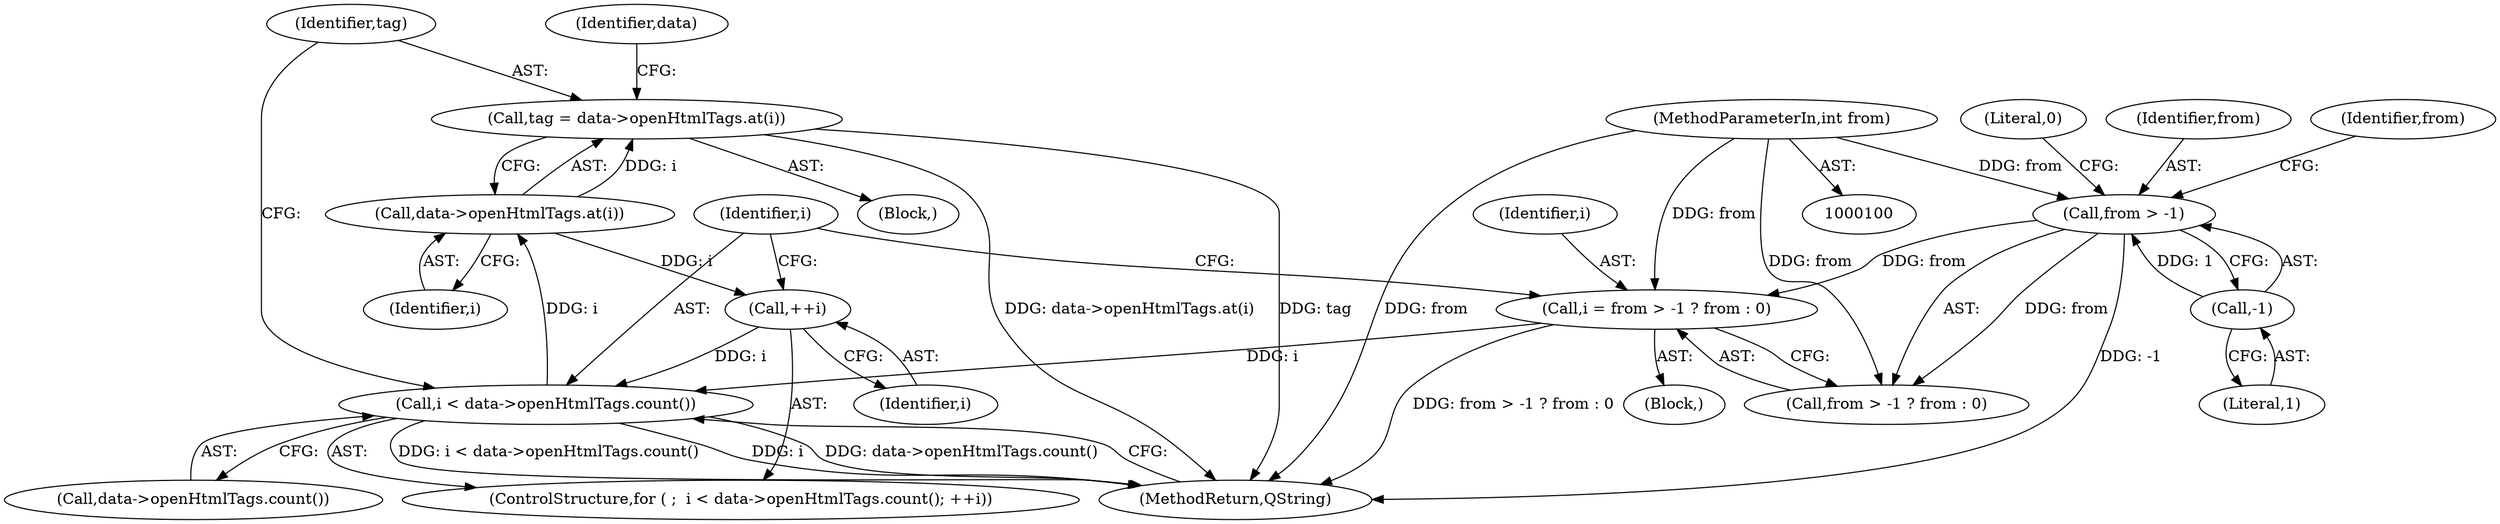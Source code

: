 digraph "0_kde_6a7f59ee1b9dbc6e5cf9e5f3b306504d02b73ef0_0@API" {
"1000123" [label="(Call,tag = data->openHtmlTags.at(i))"];
"1000125" [label="(Call,data->openHtmlTags.at(i))"];
"1000117" [label="(Call,i < data->openHtmlTags.count())"];
"1000107" [label="(Call,i = from > -1 ? from : 0)"];
"1000110" [label="(Call,from > -1)"];
"1000102" [label="(MethodParameterIn,int from)"];
"1000112" [label="(Call,-1)"];
"1000120" [label="(Call,++i)"];
"1000102" [label="(MethodParameterIn,int from)"];
"1000118" [label="(Identifier,i)"];
"1000125" [label="(Call,data->openHtmlTags.at(i))"];
"1000113" [label="(Literal,1)"];
"1000111" [label="(Identifier,from)"];
"1000103" [label="(Block,)"];
"1000110" [label="(Call,from > -1)"];
"1000144" [label="(MethodReturn,QString)"];
"1000119" [label="(Call,data->openHtmlTags.count())"];
"1000116" [label="(ControlStructure,for ( ;  i < data->openHtmlTags.count(); ++i))"];
"1000114" [label="(Identifier,from)"];
"1000115" [label="(Literal,0)"];
"1000123" [label="(Call,tag = data->openHtmlTags.at(i))"];
"1000122" [label="(Block,)"];
"1000120" [label="(Call,++i)"];
"1000109" [label="(Call,from > -1 ? from : 0)"];
"1000126" [label="(Identifier,i)"];
"1000107" [label="(Call,i = from > -1 ? from : 0)"];
"1000129" [label="(Identifier,data)"];
"1000124" [label="(Identifier,tag)"];
"1000121" [label="(Identifier,i)"];
"1000117" [label="(Call,i < data->openHtmlTags.count())"];
"1000108" [label="(Identifier,i)"];
"1000112" [label="(Call,-1)"];
"1000123" -> "1000122"  [label="AST: "];
"1000123" -> "1000125"  [label="CFG: "];
"1000124" -> "1000123"  [label="AST: "];
"1000125" -> "1000123"  [label="AST: "];
"1000129" -> "1000123"  [label="CFG: "];
"1000123" -> "1000144"  [label="DDG: data->openHtmlTags.at(i)"];
"1000123" -> "1000144"  [label="DDG: tag"];
"1000125" -> "1000123"  [label="DDG: i"];
"1000125" -> "1000126"  [label="CFG: "];
"1000126" -> "1000125"  [label="AST: "];
"1000125" -> "1000120"  [label="DDG: i"];
"1000117" -> "1000125"  [label="DDG: i"];
"1000117" -> "1000116"  [label="AST: "];
"1000117" -> "1000119"  [label="CFG: "];
"1000118" -> "1000117"  [label="AST: "];
"1000119" -> "1000117"  [label="AST: "];
"1000124" -> "1000117"  [label="CFG: "];
"1000144" -> "1000117"  [label="CFG: "];
"1000117" -> "1000144"  [label="DDG: i < data->openHtmlTags.count()"];
"1000117" -> "1000144"  [label="DDG: i"];
"1000117" -> "1000144"  [label="DDG: data->openHtmlTags.count()"];
"1000107" -> "1000117"  [label="DDG: i"];
"1000120" -> "1000117"  [label="DDG: i"];
"1000107" -> "1000103"  [label="AST: "];
"1000107" -> "1000109"  [label="CFG: "];
"1000108" -> "1000107"  [label="AST: "];
"1000109" -> "1000107"  [label="AST: "];
"1000118" -> "1000107"  [label="CFG: "];
"1000107" -> "1000144"  [label="DDG: from > -1 ? from : 0"];
"1000110" -> "1000107"  [label="DDG: from"];
"1000102" -> "1000107"  [label="DDG: from"];
"1000110" -> "1000109"  [label="AST: "];
"1000110" -> "1000112"  [label="CFG: "];
"1000111" -> "1000110"  [label="AST: "];
"1000112" -> "1000110"  [label="AST: "];
"1000114" -> "1000110"  [label="CFG: "];
"1000115" -> "1000110"  [label="CFG: "];
"1000110" -> "1000144"  [label="DDG: -1"];
"1000102" -> "1000110"  [label="DDG: from"];
"1000112" -> "1000110"  [label="DDG: 1"];
"1000110" -> "1000109"  [label="DDG: from"];
"1000102" -> "1000100"  [label="AST: "];
"1000102" -> "1000144"  [label="DDG: from"];
"1000102" -> "1000109"  [label="DDG: from"];
"1000112" -> "1000113"  [label="CFG: "];
"1000113" -> "1000112"  [label="AST: "];
"1000120" -> "1000116"  [label="AST: "];
"1000120" -> "1000121"  [label="CFG: "];
"1000121" -> "1000120"  [label="AST: "];
"1000118" -> "1000120"  [label="CFG: "];
}
